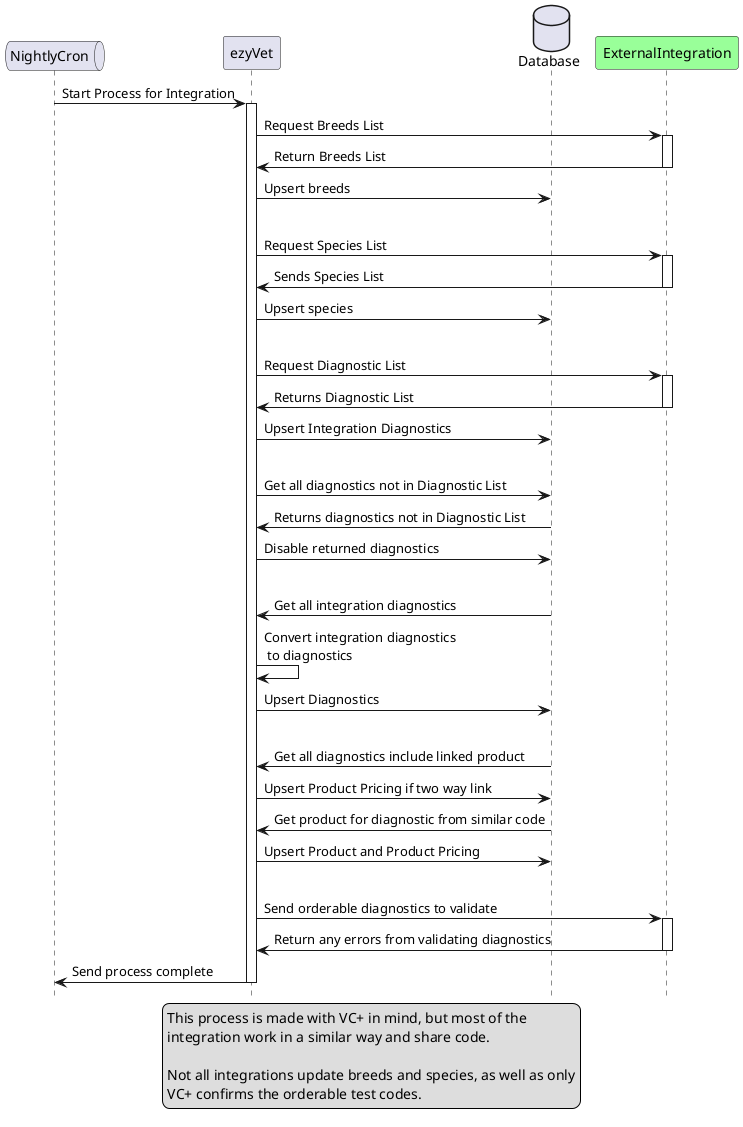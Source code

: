 @startuml Update Diagnostic - SequenceDiagram

legend 
    This process is made with VC+ in mind, but most of the 
    integration work in a similar way and share code.

    Not all integrations update breeds and species, as well as only
    VC+ confirms the orderable test codes.
end legend

queue NightlyCron as cron
participant ezyVet 
database Database as db 
participant ExternalIntegration as integration #99FF99
hide footbox

cron -> ezyVet ++ : Start Process for Integration
ezyVet -> integration ++ : Request Breeds List
integration -> ezyVet -- : Return Breeds List
ezyVet -> db : Upsert breeds
|||
ezyVet -> integration ++ : Request Species List
integration -> ezyVet -- : Sends Species List
ezyVet -> db : Upsert species
|||
ezyVet -> integration ++ : Request Diagnostic List
integration -> ezyVet -- : Returns Diagnostic List
ezyVet -> db : Upsert Integration Diagnostics
|||
ezyVet -> db : Get all diagnostics not in Diagnostic List
db -> ezyVet : Returns diagnostics not in Diagnostic List
ezyVet -> db : Disable returned diagnostics
|||
db -> ezyVet : Get all integration diagnostics
ezyVet -> ezyVet : Convert integration diagnostics \n to diagnostics
ezyVet -> db : Upsert Diagnostics
|||
db -> ezyVet : Get all diagnostics include linked product
ezyVet -> db : Upsert Product Pricing if two way link
db -> ezyVet : Get product for diagnostic from similar code
ezyVet -> db : Upsert Product and Product Pricing
|||
ezyVet -> integration ++ : Send orderable diagnostics to validate
integration -> ezyVet -- : Return any errors from validating diagnostics
ezyVet -> cron -- : Send process complete

@enduml